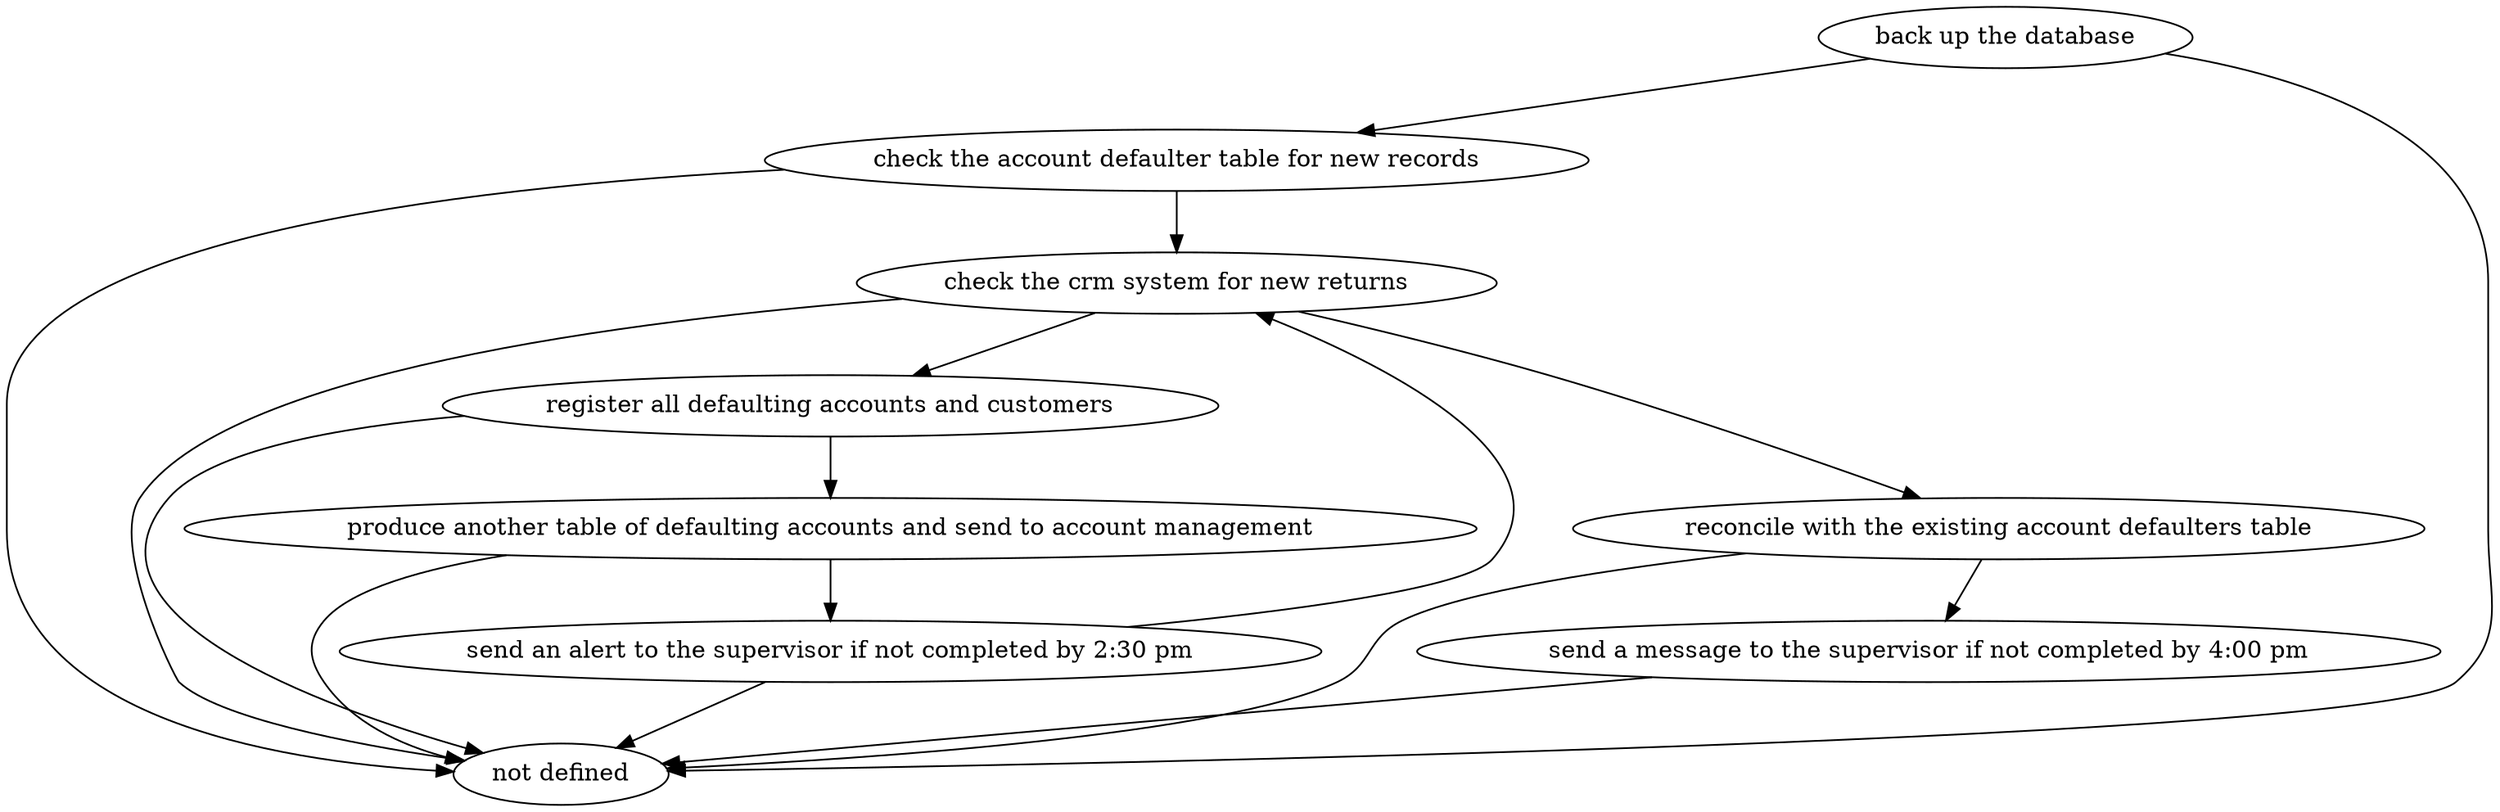 strict digraph "doc-9.1" {
	graph [name="doc-9.1"];
	"back up the database"	[attrs="{'type': 'Activity', 'label': 'back up the database'}"];
	"check the account defaulter table for new records"	[attrs="{'type': 'Activity', 'label': 'check the account defaulter table for new records'}"];
	"back up the database" -> "check the account defaulter table for new records"	[attrs="{'type': 'flow', 'label': 'flow'}"];
	"not defined"	[attrs="{'type': 'Actor', 'label': 'not defined'}"];
	"back up the database" -> "not defined"	[attrs="{'type': 'actor performer', 'label': 'actor performer'}"];
	"check the crm system for new returns"	[attrs="{'type': 'Activity', 'label': 'check the crm system for new returns'}"];
	"check the account defaulter table for new records" -> "check the crm system for new returns"	[attrs="{'type': 'flow', 'label': 'flow'}"];
	"check the account defaulter table for new records" -> "not defined"	[attrs="{'type': 'actor performer', 'label': 'actor performer'}"];
	"register all defaulting accounts and customers"	[attrs="{'type': 'Activity', 'label': 'register all defaulting accounts and customers'}"];
	"check the crm system for new returns" -> "register all defaulting accounts and customers"	[attrs="{'type': 'flow', 'label': 'flow'}"];
	"reconcile with the existing account defaulters table"	[attrs="{'type': 'Activity', 'label': 'reconcile with the existing account defaulters table'}"];
	"check the crm system for new returns" -> "reconcile with the existing account defaulters table"	[attrs="{'type': 'flow', 'label': 'flow'}"];
	"check the crm system for new returns" -> "not defined"	[attrs="{'type': 'actor performer', 'label': 'actor performer'}"];
	"produce another table of defaulting accounts and send to account management"	[attrs="{'type': 'Activity', 'label': 'produce another table of defaulting accounts and send to account management'}"];
	"register all defaulting accounts and customers" -> "produce another table of defaulting accounts and send to account management"	[attrs="{'type': 'flow', 'label': 'flow'}"];
	"register all defaulting accounts and customers" -> "not defined"	[attrs="{'type': 'actor performer', 'label': 'actor performer'}"];
	"send an alert to the supervisor if not completed by 2:30 pm"	[attrs="{'type': 'Activity', 'label': 'send an alert to the supervisor if not completed by 2:30 pm'}"];
	"produce another table of defaulting accounts and send to account management" -> "send an alert to the supervisor if not completed by 2:30 pm"	[attrs="{'type': 'flow', 'label': 'flow'}"];
	"produce another table of defaulting accounts and send to account management" -> "not defined"	[attrs="{'type': 'actor performer', 'label': 'actor performer'}"];
	"send an alert to the supervisor if not completed by 2:30 pm" -> "check the crm system for new returns"	[attrs="{'type': 'flow', 'label': 'flow'}"];
	"send an alert to the supervisor if not completed by 2:30 pm" -> "not defined"	[attrs="{'type': 'actor performer', 'label': 'actor performer'}"];
	"send a message to the supervisor if not completed by 4:00 pm"	[attrs="{'type': 'Activity', 'label': 'send a message to the supervisor if not completed by 4:00 pm'}"];
	"reconcile with the existing account defaulters table" -> "send a message to the supervisor if not completed by 4:00 pm"	[attrs="{'type': 'flow', 'label': 'flow'}"];
	"reconcile with the existing account defaulters table" -> "not defined"	[attrs="{'type': 'actor performer', 'label': 'actor performer'}"];
	"send a message to the supervisor if not completed by 4:00 pm" -> "not defined"	[attrs="{'type': 'actor performer', 'label': 'actor performer'}"];
}
